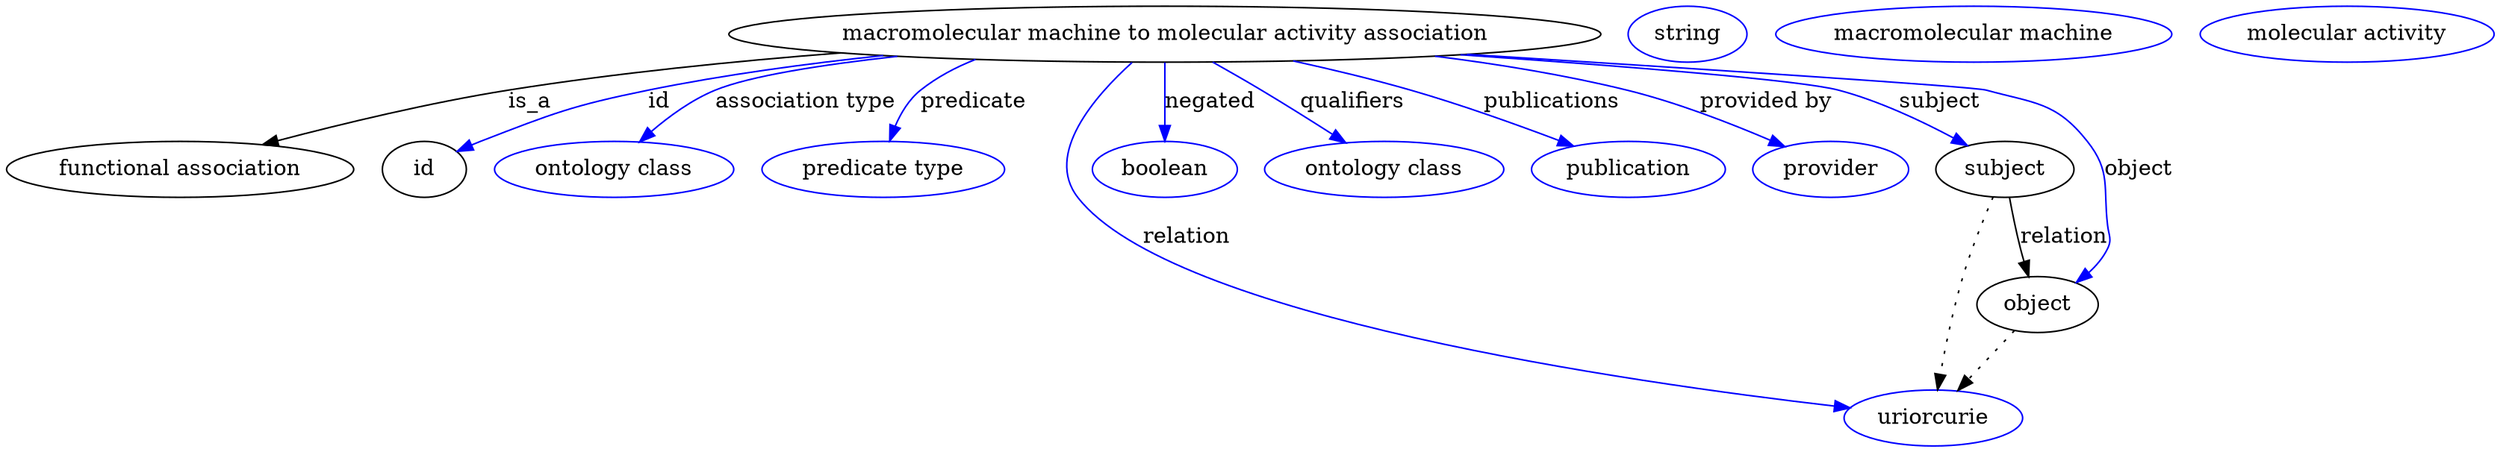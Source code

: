 digraph {
	graph [bb="0,0,1310.1,283"];
	node [label="\N"];
	"macromolecular machine to molecular activity association"	 [height=0.5,
		label="macromolecular machine to molecular activity association",
		pos="621.74,265",
		width=6.0842];
	"functional association"	 [height=0.5,
		pos="87.742,178",
		width=2.4373];
	"macromolecular machine to molecular activity association" -> "functional association"	 [label=is_a,
		lp="286.74,221.5",
		pos="e,135.55,193.26 455.96,253.22 398.6,247.7 334.07,239.87 275.74,229 231.34,220.72 182.09,207.2 145.15,196.16"];
	id	 [height=0.5,
		pos="220.74,178",
		width=0.75];
	"macromolecular machine to molecular activity association" -> id	 [color=blue,
		label=id,
		lp="356.24,221.5",
		pos="e,242.24,189.3 477.63,251.44 436.33,246.05 391.48,238.75 350.74,229 307.68,218.7 297.51,213.27 256.74,196 254.96,195.24 253.14,194.44 \
251.31,193.61",
		style=solid];
	"association type"	 [color=blue,
		height=0.5,
		label="ontology class",
		pos="327.74,178",
		width=1.7151];
	"macromolecular machine to molecular activity association" -> "association type"	 [color=blue,
		label="association type",
		lp="432.74,221.5",
		pos="e,343.61,195.51 489.02,250.67 447.42,244.85 407.48,237.48 388.74,229 374.78,222.68 361.45,212.25 350.83,202.46",
		style=solid];
	predicate	 [color=blue,
		height=0.5,
		label="predicate type",
		pos="467.74,178",
		width=1.679];
	"macromolecular machine to molecular activity association" -> predicate	 [color=blue,
		label=predicate,
		lp="516.74,221.5",
		pos="e,472.23,196.44 540.53,248.25 519.29,242.62 500.02,235.98 491.74,229 484.64,223.02 479.51,214.46 475.86,206.07",
		style=solid];
	relation	 [color=blue,
		height=0.5,
		label=uriorcurie,
		pos="1031.7,18",
		width=1.2638];
	"macromolecular machine to molecular activity association" -> relation	 [color=blue,
		label=relation,
		lp="636.74,134.5",
		pos="e,989.44,24.687 602.94,247.05 582.26,225.11 554.49,187.5 574.74,160 623.48,93.815 869.89,45.11 979.29,26.403",
		style=solid];
	negated	 [color=blue,
		height=0.5,
		label=boolean,
		pos="621.74,178",
		width=1.0652];
	"macromolecular machine to molecular activity association" -> negated	 [color=blue,
		label=negated,
		lp="643.24,221.5",
		pos="e,621.74,196 621.74,246.97 621.74,235.19 621.74,219.56 621.74,206.16",
		style=solid];
	qualifiers	 [color=blue,
		height=0.5,
		label="ontology class",
		pos="739.74,178",
		width=1.7151];
	"macromolecular machine to molecular activity association" -> qualifiers	 [color=blue,
		label=qualifiers,
		lp="714.74,221.5",
		pos="e,716.93,194.82 646.19,246.97 664.3,233.62 689.12,215.32 708.64,200.93",
		style=solid];
	publications	 [color=blue,
		height=0.5,
		label=publication,
		pos="869.74,178",
		width=1.3902];
	"macromolecular machine to molecular activity association" -> publications	 [color=blue,
		label=publications,
		lp="817.24,221.5",
		pos="e,837.97,192.02 685.34,247.73 704.56,242.16 725.63,235.68 744.74,229 773.16,219.07 804.53,206.27 828.74,195.97",
		style=solid];
	"provided by"	 [color=blue,
		height=0.5,
		label=provider,
		pos="977.74,178",
		width=1.1193];
	"macromolecular machine to molecular activity association" -> "provided by"	 [color=blue,
		label="provided by",
		lp="928.74,221.5",
		pos="e,950.57,191.49 752.02,250.5 785.82,245.21 821.93,238.19 854.74,229 884.81,220.58 917.39,206.84 941.46,195.75",
		style=solid];
	subject	 [height=0.5,
		pos="1071.7,178",
		width=0.99297];
	"macromolecular machine to molecular activity association" -> subject	 [color=blue,
		label=subject,
		lp="1024.2,221.5",
		pos="e,1048.7,191.98 770.84,251.78 854.78,243.92 946.57,234.44 965.74,229 991.81,221.61 1019.3,208.18 1039.8,196.96",
		style=solid];
	object	 [height=0.5,
		pos="1091.7,91",
		width=0.9027];
	"macromolecular machine to molecular activity association" -> object	 [color=blue,
		label=object,
		lp="1151.7,178",
		pos="e,1111.9,105.27 778.4,252.41 897.13,242.77 1041.1,230.82 1047.7,229 1080.5,220.09 1095.6,222.61 1116.7,196 1136.1,171.63 1140.9,\
155.68 1128.7,127 1126.5,121.74 1123.1,116.86 1119.2,112.51",
		style=solid];
	association_id	 [color=blue,
		height=0.5,
		label=string,
		pos="889.74,265",
		width=0.84854];
	subject -> relation	 [pos="e,1035.1,36.239 1065.8,159.97 1061.3,146.12 1055.2,126.47 1050.7,109 1045.4,88.088 1040.4,64.188 1036.9,46.13",
		style=dotted];
	subject -> object	 [label=relation,
		lp="1103.7,134.5",
		pos="e,1087.6,109 1075.9,159.97 1078.6,148.08 1082.3,132.25 1085.4,118.76"];
	"functional association_subject"	 [color=blue,
		height=0.5,
		label="macromolecular machine",
		pos="1039.7,265",
		width=2.8164];
	object -> relation	 [pos="e,1045.9,35.261 1078.1,74.435 1070.5,65.207 1060.9,53.528 1052.4,43.191",
		style=dotted];
	"macromolecular machine to molecular activity association_object"	 [color=blue,
		height=0.5,
		label="molecular activity",
		pos="1234.7,265",
		width=2.0943];
}
